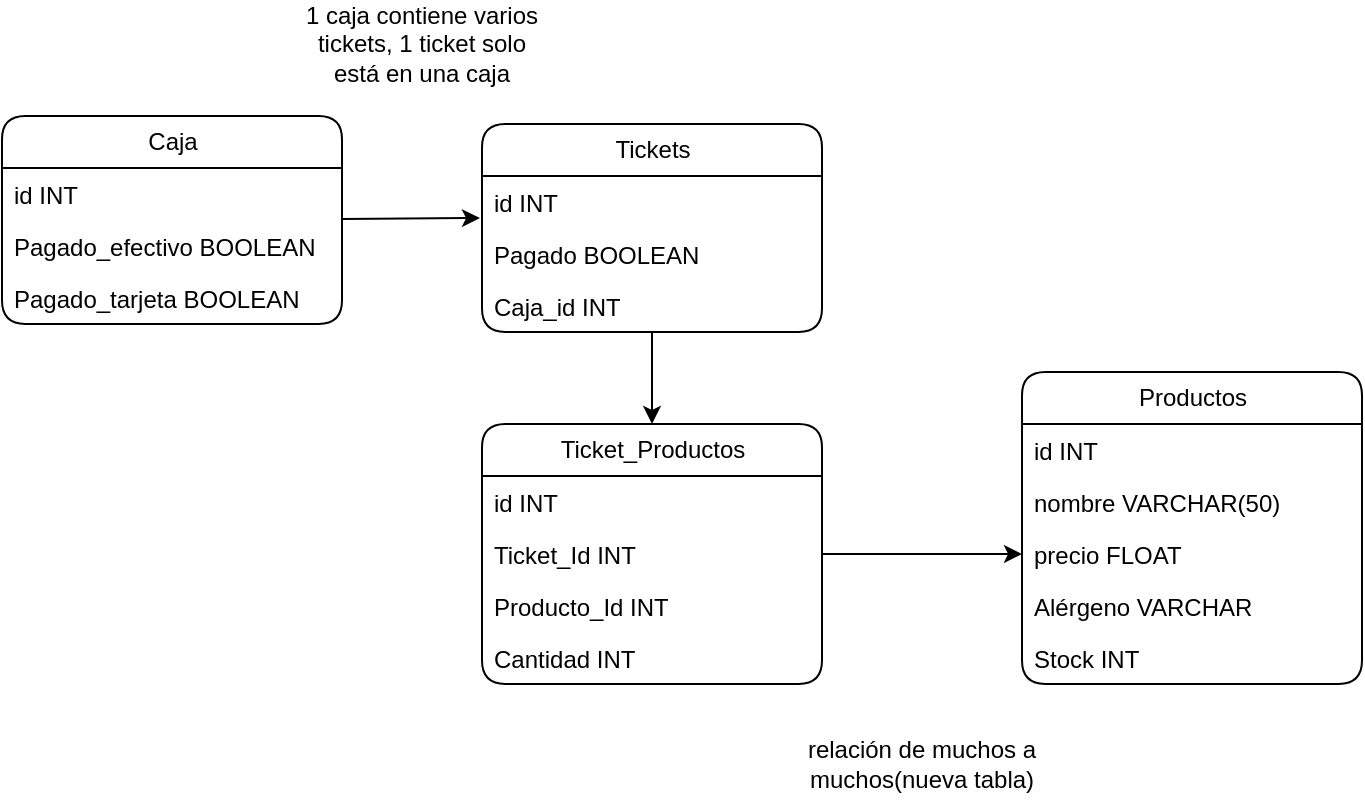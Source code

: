<mxfile>
    <diagram id="vz4viON2MNyJGt9LGI-4" name="Page-1">
        <mxGraphModel dx="1140" dy="806" grid="1" gridSize="10" guides="1" tooltips="1" connect="1" arrows="1" fold="1" page="1" pageScale="1" pageWidth="600" pageHeight="500" background="none" math="0" shadow="0">
            <root>
                <mxCell id="0"/>
                <mxCell id="1" parent="0"/>
                <mxCell id="36" style="edgeStyle=none;html=1;entryX=-0.006;entryY=0.808;entryDx=0;entryDy=0;entryPerimeter=0;rounded=1;" edge="1" parent="1" source="2" target="12">
                    <mxGeometry relative="1" as="geometry"/>
                </mxCell>
                <mxCell id="2" value="Caja" style="swimlane;fontStyle=0;childLayout=stackLayout;horizontal=1;startSize=26;fillColor=none;horizontalStack=0;resizeParent=1;resizeParentMax=0;resizeLast=0;collapsible=1;marginBottom=0;html=1;rounded=1;" vertex="1" parent="1">
                    <mxGeometry x="120" y="146" width="170" height="104" as="geometry"/>
                </mxCell>
                <mxCell id="3" value="id INT" style="text;strokeColor=none;fillColor=none;align=left;verticalAlign=top;spacingLeft=4;spacingRight=4;overflow=hidden;rotatable=0;points=[[0,0.5],[1,0.5]];portConstraint=eastwest;whiteSpace=wrap;html=1;rounded=1;" vertex="1" parent="2">
                    <mxGeometry y="26" width="170" height="26" as="geometry"/>
                </mxCell>
                <mxCell id="4" value="Pagado_efectivo BOOLEAN" style="text;strokeColor=none;fillColor=none;align=left;verticalAlign=top;spacingLeft=4;spacingRight=4;overflow=hidden;rotatable=0;points=[[0,0.5],[1,0.5]];portConstraint=eastwest;whiteSpace=wrap;html=1;rounded=1;" vertex="1" parent="2">
                    <mxGeometry y="52" width="170" height="26" as="geometry"/>
                </mxCell>
                <mxCell id="5" value="Pagado_tarjeta BOOLEAN" style="text;strokeColor=none;fillColor=none;align=left;verticalAlign=top;spacingLeft=4;spacingRight=4;overflow=hidden;rotatable=0;points=[[0,0.5],[1,0.5]];portConstraint=eastwest;whiteSpace=wrap;html=1;rounded=1;" vertex="1" parent="2">
                    <mxGeometry y="78" width="170" height="26" as="geometry"/>
                </mxCell>
                <mxCell id="33" style="edgeStyle=none;html=1;entryX=0.5;entryY=0;entryDx=0;entryDy=0;rounded=1;" edge="1" parent="1" source="11" target="15">
                    <mxGeometry relative="1" as="geometry"/>
                </mxCell>
                <mxCell id="11" value="Tickets" style="swimlane;fontStyle=0;childLayout=stackLayout;horizontal=1;startSize=26;fillColor=none;horizontalStack=0;resizeParent=1;resizeParentMax=0;resizeLast=0;collapsible=1;marginBottom=0;html=1;rounded=1;" vertex="1" parent="1">
                    <mxGeometry x="360" y="150" width="170" height="104" as="geometry">
                        <mxRectangle x="440" y="160" width="110" height="30" as="alternateBounds"/>
                    </mxGeometry>
                </mxCell>
                <mxCell id="12" value="id INT" style="text;strokeColor=none;fillColor=none;align=left;verticalAlign=top;spacingLeft=4;spacingRight=4;overflow=hidden;rotatable=0;points=[[0,0.5],[1,0.5]];portConstraint=eastwest;whiteSpace=wrap;html=1;rounded=1;" vertex="1" parent="11">
                    <mxGeometry y="26" width="170" height="26" as="geometry"/>
                </mxCell>
                <mxCell id="13" value="Pagado BOOLEAN" style="text;strokeColor=none;fillColor=none;align=left;verticalAlign=top;spacingLeft=4;spacingRight=4;overflow=hidden;rotatable=0;points=[[0,0.5],[1,0.5]];portConstraint=eastwest;whiteSpace=wrap;html=1;rounded=1;" vertex="1" parent="11">
                    <mxGeometry y="52" width="170" height="26" as="geometry"/>
                </mxCell>
                <mxCell id="37" value="Caja_id INT" style="text;strokeColor=none;fillColor=none;align=left;verticalAlign=top;spacingLeft=4;spacingRight=4;overflow=hidden;rotatable=0;points=[[0,0.5],[1,0.5]];portConstraint=eastwest;whiteSpace=wrap;html=1;rounded=1;" vertex="1" parent="11">
                    <mxGeometry y="78" width="170" height="26" as="geometry"/>
                </mxCell>
                <mxCell id="15" value="Ticket_Productos" style="swimlane;fontStyle=0;childLayout=stackLayout;horizontal=1;startSize=26;fillColor=none;horizontalStack=0;resizeParent=1;resizeParentMax=0;resizeLast=0;collapsible=1;marginBottom=0;html=1;rounded=1;" vertex="1" parent="1">
                    <mxGeometry x="360" y="300" width="170" height="130" as="geometry">
                        <mxRectangle x="440" y="160" width="110" height="30" as="alternateBounds"/>
                    </mxGeometry>
                </mxCell>
                <mxCell id="16" value="id INT" style="text;strokeColor=none;fillColor=none;align=left;verticalAlign=top;spacingLeft=4;spacingRight=4;overflow=hidden;rotatable=0;points=[[0,0.5],[1,0.5]];portConstraint=eastwest;whiteSpace=wrap;html=1;rounded=1;" vertex="1" parent="15">
                    <mxGeometry y="26" width="170" height="26" as="geometry"/>
                </mxCell>
                <mxCell id="17" value="Ticket_Id INT&lt;br&gt;" style="text;strokeColor=none;fillColor=none;align=left;verticalAlign=top;spacingLeft=4;spacingRight=4;overflow=hidden;rotatable=0;points=[[0,0.5],[1,0.5]];portConstraint=eastwest;whiteSpace=wrap;html=1;rounded=1;" vertex="1" parent="15">
                    <mxGeometry y="52" width="170" height="26" as="geometry"/>
                </mxCell>
                <mxCell id="18" value="Producto_Id INT" style="text;strokeColor=none;fillColor=none;align=left;verticalAlign=top;spacingLeft=4;spacingRight=4;overflow=hidden;rotatable=0;points=[[0,0.5],[1,0.5]];portConstraint=eastwest;whiteSpace=wrap;html=1;rounded=1;" vertex="1" parent="15">
                    <mxGeometry y="78" width="170" height="26" as="geometry"/>
                </mxCell>
                <mxCell id="19" value="Cantidad INT" style="text;strokeColor=none;fillColor=none;align=left;verticalAlign=top;spacingLeft=4;spacingRight=4;overflow=hidden;rotatable=0;points=[[0,0.5],[1,0.5]];portConstraint=eastwest;whiteSpace=wrap;html=1;rounded=1;" vertex="1" parent="15">
                    <mxGeometry y="104" width="170" height="26" as="geometry"/>
                </mxCell>
                <mxCell id="22" value="Productos" style="swimlane;fontStyle=0;childLayout=stackLayout;horizontal=1;startSize=26;fillColor=none;horizontalStack=0;resizeParent=1;resizeParentMax=0;resizeLast=0;collapsible=1;marginBottom=0;html=1;rounded=1;" vertex="1" parent="1">
                    <mxGeometry x="630" y="274" width="170" height="156" as="geometry">
                        <mxRectangle x="440" y="160" width="110" height="30" as="alternateBounds"/>
                    </mxGeometry>
                </mxCell>
                <mxCell id="23" value="id INT" style="text;strokeColor=none;fillColor=none;align=left;verticalAlign=top;spacingLeft=4;spacingRight=4;overflow=hidden;rotatable=0;points=[[0,0.5],[1,0.5]];portConstraint=eastwest;whiteSpace=wrap;html=1;rounded=1;" vertex="1" parent="22">
                    <mxGeometry y="26" width="170" height="26" as="geometry"/>
                </mxCell>
                <mxCell id="24" value="nombre VARCHAR(50)" style="text;strokeColor=none;fillColor=none;align=left;verticalAlign=top;spacingLeft=4;spacingRight=4;overflow=hidden;rotatable=0;points=[[0,0.5],[1,0.5]];portConstraint=eastwest;whiteSpace=wrap;html=1;rounded=1;" vertex="1" parent="22">
                    <mxGeometry y="52" width="170" height="26" as="geometry"/>
                </mxCell>
                <mxCell id="25" value="precio FLOAT" style="text;strokeColor=none;fillColor=none;align=left;verticalAlign=top;spacingLeft=4;spacingRight=4;overflow=hidden;rotatable=0;points=[[0,0.5],[1,0.5]];portConstraint=eastwest;whiteSpace=wrap;html=1;rounded=1;" vertex="1" parent="22">
                    <mxGeometry y="78" width="170" height="26" as="geometry"/>
                </mxCell>
                <mxCell id="26" value="Alérgeno VARCHAR" style="text;strokeColor=none;fillColor=none;align=left;verticalAlign=top;spacingLeft=4;spacingRight=4;overflow=hidden;rotatable=0;points=[[0,0.5],[1,0.5]];portConstraint=eastwest;whiteSpace=wrap;html=1;rounded=1;" vertex="1" parent="22">
                    <mxGeometry y="104" width="170" height="26" as="geometry"/>
                </mxCell>
                <mxCell id="27" value="Stock INT" style="text;strokeColor=none;fillColor=none;align=left;verticalAlign=top;spacingLeft=4;spacingRight=4;overflow=hidden;rotatable=0;points=[[0,0.5],[1,0.5]];portConstraint=eastwest;whiteSpace=wrap;html=1;rounded=1;" vertex="1" parent="22">
                    <mxGeometry y="130" width="170" height="26" as="geometry"/>
                </mxCell>
                <mxCell id="28" style="edgeStyle=none;html=1;entryX=0;entryY=0.5;entryDx=0;entryDy=0;exitX=1;exitY=0.5;exitDx=0;exitDy=0;rounded=1;" edge="1" parent="1" source="17" target="25">
                    <mxGeometry relative="1" as="geometry">
                        <mxPoint x="730" y="363" as="targetPoint"/>
                        <Array as="points"/>
                    </mxGeometry>
                </mxCell>
                <mxCell id="34" value="1 caja contiene varios tickets, 1 ticket solo está en una caja" style="text;html=1;strokeColor=none;fillColor=none;align=center;verticalAlign=middle;whiteSpace=wrap;rounded=1;" vertex="1" parent="1">
                    <mxGeometry x="270" y="90" width="120" height="40" as="geometry"/>
                </mxCell>
                <mxCell id="35" value="relación de muchos a muchos(nueva tabla)" style="text;html=1;strokeColor=none;fillColor=none;align=center;verticalAlign=middle;whiteSpace=wrap;rounded=1;" vertex="1" parent="1">
                    <mxGeometry x="520" y="450" width="120" height="40" as="geometry"/>
                </mxCell>
            </root>
        </mxGraphModel>
    </diagram>
</mxfile>